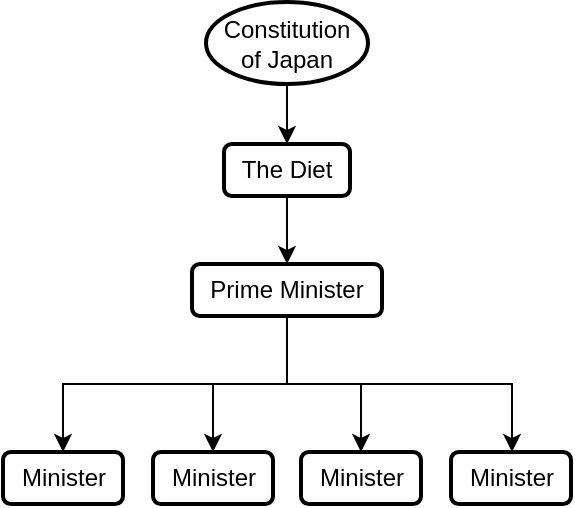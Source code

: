 <mxfile version="24.7.7">
  <diagram name="ページ1" id="zQ0u3U_UyeibHjYsIe1Y">
    <mxGraphModel dx="1050" dy="522" grid="0" gridSize="10" guides="1" tooltips="1" connect="1" arrows="1" fold="1" page="0" pageScale="1" pageWidth="827" pageHeight="1169" math="0" shadow="0">
      <root>
        <mxCell id="0" />
        <mxCell id="1" parent="0" />
        <mxCell id="wx5jg7viQjPzECAB1LZn-4" value="" style="edgeStyle=orthogonalEdgeStyle;rounded=0;orthogonalLoop=1;jettySize=auto;html=1;" edge="1" parent="1" source="wx5jg7viQjPzECAB1LZn-2" target="wx5jg7viQjPzECAB1LZn-3">
          <mxGeometry relative="1" as="geometry" />
        </mxCell>
        <mxCell id="wx5jg7viQjPzECAB1LZn-2" value="Constitution&lt;div&gt;of Japan&lt;/div&gt;" style="ellipse;whiteSpace=wrap;html=1;strokeWidth=2;" vertex="1" parent="1">
          <mxGeometry x="370" y="101" width="81" height="41" as="geometry" />
        </mxCell>
        <mxCell id="wx5jg7viQjPzECAB1LZn-6" value="" style="edgeStyle=orthogonalEdgeStyle;rounded=0;orthogonalLoop=1;jettySize=auto;html=1;" edge="1" parent="1" source="wx5jg7viQjPzECAB1LZn-3" target="wx5jg7viQjPzECAB1LZn-5">
          <mxGeometry relative="1" as="geometry" />
        </mxCell>
        <mxCell id="wx5jg7viQjPzECAB1LZn-3" value="The Diet" style="rounded=1;whiteSpace=wrap;html=1;strokeWidth=2;" vertex="1" parent="1">
          <mxGeometry x="379" y="172" width="63" height="26" as="geometry" />
        </mxCell>
        <mxCell id="wx5jg7viQjPzECAB1LZn-14" style="edgeStyle=orthogonalEdgeStyle;rounded=0;orthogonalLoop=1;jettySize=auto;html=1;entryX=0.5;entryY=0;entryDx=0;entryDy=0;" edge="1" parent="1" source="wx5jg7viQjPzECAB1LZn-5" target="wx5jg7viQjPzECAB1LZn-9">
          <mxGeometry relative="1" as="geometry">
            <Array as="points">
              <mxPoint x="411" y="292" />
              <mxPoint x="299" y="292" />
            </Array>
          </mxGeometry>
        </mxCell>
        <mxCell id="wx5jg7viQjPzECAB1LZn-15" style="edgeStyle=orthogonalEdgeStyle;rounded=0;orthogonalLoop=1;jettySize=auto;html=1;entryX=0.5;entryY=0;entryDx=0;entryDy=0;" edge="1" parent="1" source="wx5jg7viQjPzECAB1LZn-5" target="wx5jg7viQjPzECAB1LZn-11">
          <mxGeometry relative="1" as="geometry" />
        </mxCell>
        <mxCell id="wx5jg7viQjPzECAB1LZn-16" style="edgeStyle=orthogonalEdgeStyle;rounded=0;orthogonalLoop=1;jettySize=auto;html=1;entryX=0.5;entryY=0;entryDx=0;entryDy=0;" edge="1" parent="1" source="wx5jg7viQjPzECAB1LZn-5" target="wx5jg7viQjPzECAB1LZn-12">
          <mxGeometry relative="1" as="geometry" />
        </mxCell>
        <mxCell id="wx5jg7viQjPzECAB1LZn-17" style="edgeStyle=orthogonalEdgeStyle;rounded=0;orthogonalLoop=1;jettySize=auto;html=1;" edge="1" parent="1" source="wx5jg7viQjPzECAB1LZn-5" target="wx5jg7viQjPzECAB1LZn-13">
          <mxGeometry relative="1" as="geometry">
            <Array as="points">
              <mxPoint x="411" y="292" />
              <mxPoint x="523" y="292" />
            </Array>
          </mxGeometry>
        </mxCell>
        <mxCell id="wx5jg7viQjPzECAB1LZn-5" value="Prime Minister" style="whiteSpace=wrap;html=1;rounded=1;strokeWidth=2;" vertex="1" parent="1">
          <mxGeometry x="363" y="232" width="95" height="26" as="geometry" />
        </mxCell>
        <mxCell id="wx5jg7viQjPzECAB1LZn-9" value="Minister" style="whiteSpace=wrap;html=1;rounded=1;strokeWidth=2;" vertex="1" parent="1">
          <mxGeometry x="268.5" y="326" width="60" height="26" as="geometry" />
        </mxCell>
        <mxCell id="wx5jg7viQjPzECAB1LZn-11" value="Minister" style="whiteSpace=wrap;html=1;rounded=1;strokeWidth=2;" vertex="1" parent="1">
          <mxGeometry x="343.5" y="326" width="60" height="26" as="geometry" />
        </mxCell>
        <mxCell id="wx5jg7viQjPzECAB1LZn-12" value="Minister" style="whiteSpace=wrap;html=1;rounded=1;strokeWidth=2;" vertex="1" parent="1">
          <mxGeometry x="417.5" y="326" width="60" height="26" as="geometry" />
        </mxCell>
        <mxCell id="wx5jg7viQjPzECAB1LZn-13" value="Minister" style="whiteSpace=wrap;html=1;rounded=1;strokeWidth=2;" vertex="1" parent="1">
          <mxGeometry x="492.5" y="326" width="60" height="26" as="geometry" />
        </mxCell>
      </root>
    </mxGraphModel>
  </diagram>
</mxfile>
